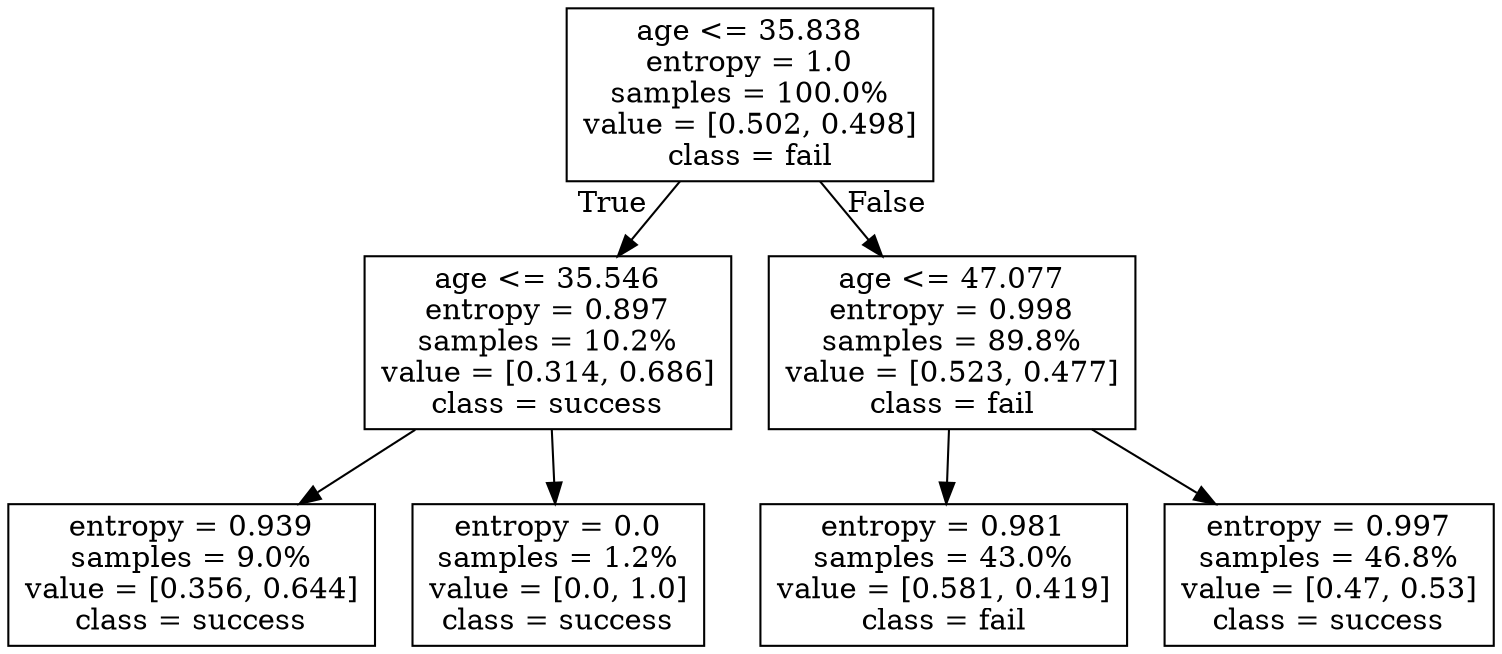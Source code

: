 digraph Tree {
node [shape=box] ;
0 [label="age <= 35.838\nentropy = 1.0\nsamples = 100.0%\nvalue = [0.502, 0.498]\nclass = fail"] ;
1 [label="age <= 35.546\nentropy = 0.897\nsamples = 10.2%\nvalue = [0.314, 0.686]\nclass = success"] ;
0 -> 1 [labeldistance=2.5, labelangle=45, headlabel="True"] ;
2 [label="entropy = 0.939\nsamples = 9.0%\nvalue = [0.356, 0.644]\nclass = success"] ;
1 -> 2 ;
3 [label="entropy = 0.0\nsamples = 1.2%\nvalue = [0.0, 1.0]\nclass = success"] ;
1 -> 3 ;
4 [label="age <= 47.077\nentropy = 0.998\nsamples = 89.8%\nvalue = [0.523, 0.477]\nclass = fail"] ;
0 -> 4 [labeldistance=2.5, labelangle=-45, headlabel="False"] ;
5 [label="entropy = 0.981\nsamples = 43.0%\nvalue = [0.581, 0.419]\nclass = fail"] ;
4 -> 5 ;
6 [label="entropy = 0.997\nsamples = 46.8%\nvalue = [0.47, 0.53]\nclass = success"] ;
4 -> 6 ;
}